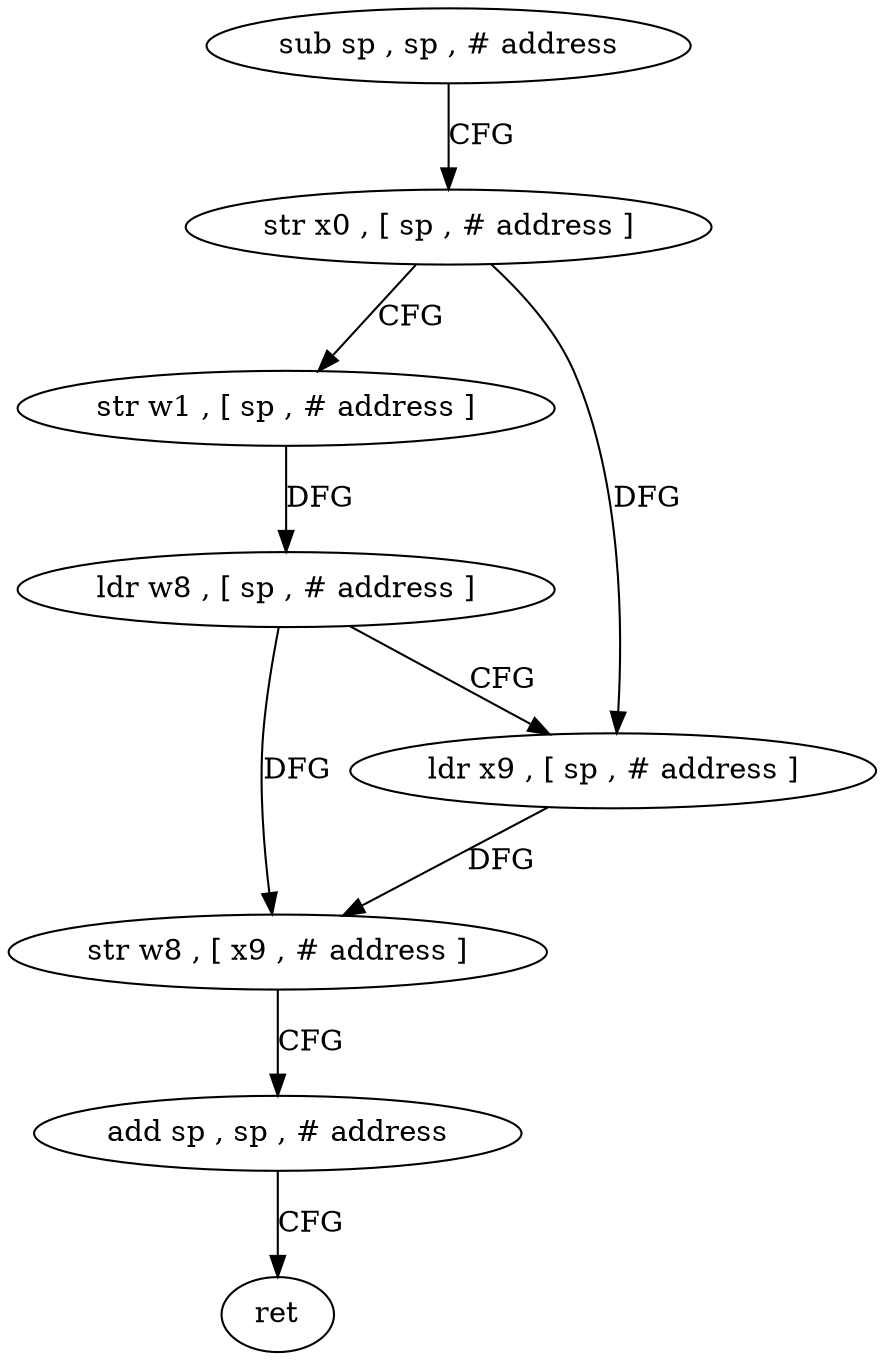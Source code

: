 digraph "func" {
"81556" [label = "sub sp , sp , # address" ]
"81560" [label = "str x0 , [ sp , # address ]" ]
"81564" [label = "str w1 , [ sp , # address ]" ]
"81568" [label = "ldr w8 , [ sp , # address ]" ]
"81572" [label = "ldr x9 , [ sp , # address ]" ]
"81576" [label = "str w8 , [ x9 , # address ]" ]
"81580" [label = "add sp , sp , # address" ]
"81584" [label = "ret" ]
"81556" -> "81560" [ label = "CFG" ]
"81560" -> "81564" [ label = "CFG" ]
"81560" -> "81572" [ label = "DFG" ]
"81564" -> "81568" [ label = "DFG" ]
"81568" -> "81572" [ label = "CFG" ]
"81568" -> "81576" [ label = "DFG" ]
"81572" -> "81576" [ label = "DFG" ]
"81576" -> "81580" [ label = "CFG" ]
"81580" -> "81584" [ label = "CFG" ]
}
